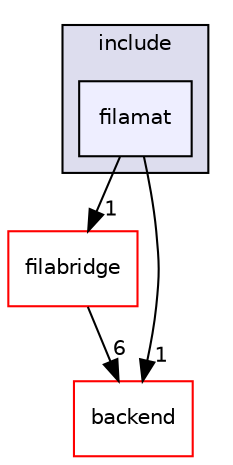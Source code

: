 digraph "/mnt/c/Users/Brett/Downloads/filament-main/libs/filamat/include/filamat" {
  bgcolor=transparent;
  compound=true
  node [ fontsize="10", fontname="Helvetica"];
  edge [ labelfontsize="10", labelfontname="Helvetica"];
  subgraph clusterdir_8bbd816ad2b66f112c7dd52190e06c65 {
    graph [ bgcolor="#ddddee", pencolor="black", label="include" fontname="Helvetica", fontsize="10", URL="dir_8bbd816ad2b66f112c7dd52190e06c65.html"]
  dir_9bb462f32000d34424442f636d9d4b1b [shape=box, label="filamat", style="filled", fillcolor="#eeeeff", pencolor="black", URL="dir_9bb462f32000d34424442f636d9d4b1b.html"];
  }
  dir_3468d8330a51b6672fe2fb2c65bfa7cb [shape=box label="filabridge" color="red" URL="dir_3468d8330a51b6672fe2fb2c65bfa7cb.html"];
  dir_b75f6151ef6a93f2161d807e94486478 [shape=box label="backend" color="red" URL="dir_b75f6151ef6a93f2161d807e94486478.html"];
  dir_3468d8330a51b6672fe2fb2c65bfa7cb->dir_b75f6151ef6a93f2161d807e94486478 [headlabel="6", labeldistance=1.5 headhref="dir_000009_000000.html"];
  dir_9bb462f32000d34424442f636d9d4b1b->dir_3468d8330a51b6672fe2fb2c65bfa7cb [headlabel="1", labeldistance=1.5 headhref="dir_000016_000009.html"];
  dir_9bb462f32000d34424442f636d9d4b1b->dir_b75f6151ef6a93f2161d807e94486478 [headlabel="1", labeldistance=1.5 headhref="dir_000016_000000.html"];
}
